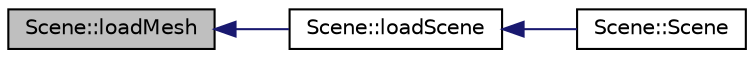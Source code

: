 digraph "Scene::loadMesh"
{
  edge [fontname="Helvetica",fontsize="10",labelfontname="Helvetica",labelfontsize="10"];
  node [fontname="Helvetica",fontsize="10",shape=record];
  rankdir="LR";
  Node1 [label="Scene::loadMesh",height=0.2,width=0.4,color="black", fillcolor="grey75", style="filled" fontcolor="black"];
  Node1 -> Node2 [dir="back",color="midnightblue",fontsize="10",style="solid",fontname="Helvetica"];
  Node2 [label="Scene::loadScene",height=0.2,width=0.4,color="black", fillcolor="white", style="filled",URL="$class_scene.html#ad250358a843813c8c3195b80f8d0ed67",tooltip="Loads a scene using a specified scene file (.jes) "];
  Node2 -> Node3 [dir="back",color="midnightblue",fontsize="10",style="solid",fontname="Helvetica"];
  Node3 [label="Scene::Scene",height=0.2,width=0.4,color="black", fillcolor="white", style="filled",URL="$class_scene.html#a06cf49594fe578fbcd662ab0e976cbd5",tooltip="Loads the scene at the specified path. "];
}
